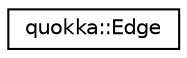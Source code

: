 digraph "Graphical Class Hierarchy"
{
 // LATEX_PDF_SIZE
  edge [fontname="Helvetica",fontsize="10",labelfontname="Helvetica",labelfontsize="10"];
  node [fontname="Helvetica",fontsize="10",shape=record];
  rankdir="LR";
  Node0 [label="quokka::Edge",height=0.2,width=0.4,color="black", fillcolor="white", style="filled",URL="$structquokka_1_1Edge.html",tooltip=" "];
}
